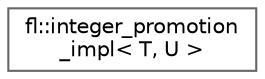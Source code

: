 digraph "Graphical Class Hierarchy"
{
 // INTERACTIVE_SVG=YES
 // LATEX_PDF_SIZE
  bgcolor="transparent";
  edge [fontname=Helvetica,fontsize=10,labelfontname=Helvetica,labelfontsize=10];
  node [fontname=Helvetica,fontsize=10,shape=box,height=0.2,width=0.4];
  rankdir="LR";
  Node0 [id="Node000000",label="fl::integer_promotion\l_impl\< T, U \>",height=0.2,width=0.4,color="grey40", fillcolor="white", style="filled",URL="$d8/d07/structfl_1_1integer__promotion__impl.html",tooltip=" "];
}
